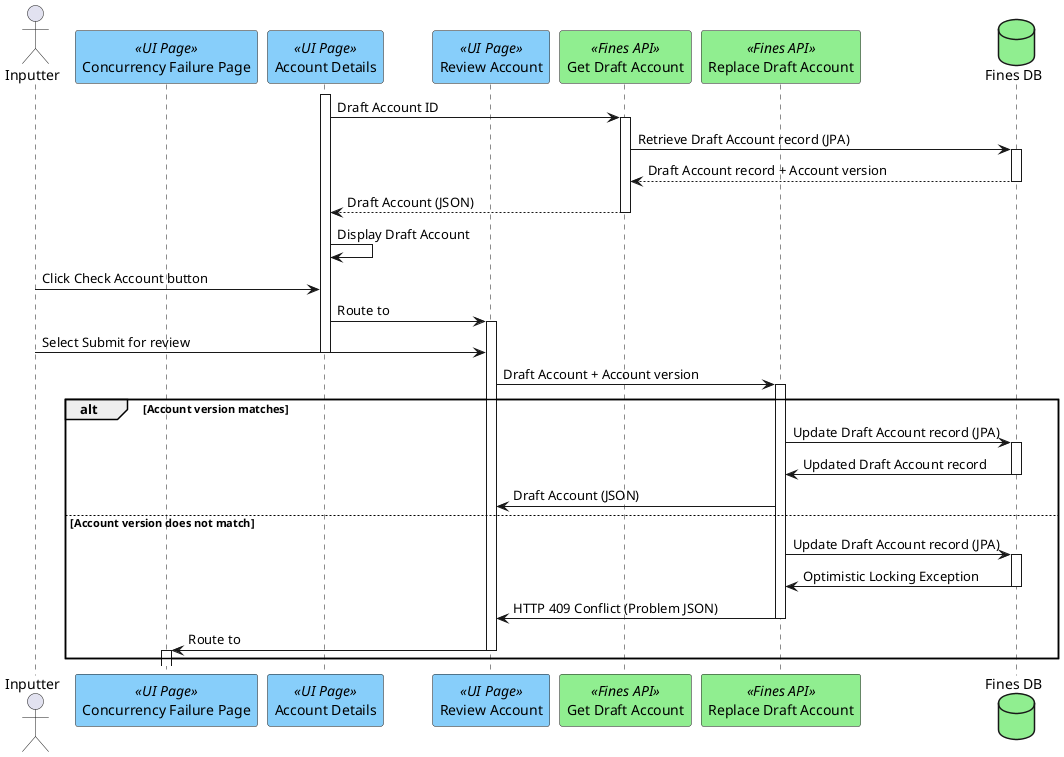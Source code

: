 @startuml
actor "Inputter" as user
participant "Concurrency Failure Page" as error <<UI Page>> #lightskyblue
participant "Account Details" as details <<UI Page>> #lightskyblue
participant "Review Account" as review <<UI Page>> #lightskyblue
participant "Get Draft Account" as account <<Fines API>> #lightgreen
participant "Replace Draft Account" as replace <<Fines API>> #lightgreen
database "Fines DB" as db #lightgreen
activate details
details -> account ++ : Draft Account ID
account -> db ++ : Retrieve Draft Account record (JPA)
account <-- db -- : Draft Account record + Account version
details <-- account -- : Draft Account (JSON)
details -> details : Display Draft Account
user -> details : Click Check Account button
details -> review ++ : Route to
user -> review : Select Submit for review
deactivate details

review -> replace ++ : Draft Account + Account version
alt Account version matches
replace -> db ++ : Update Draft Account record (JPA)
replace <- db -- : Updated Draft Account record
review <- replace : Draft Account (JSON)
else Account version does not match

replace -> db ++ : Update Draft Account record (JPA)
replace <- db -- : Optimistic Locking Exception
review <- replace -- : HTTP 409 Conflict (Problem JSON)
review -> error --++ : Route to

end
@enduml